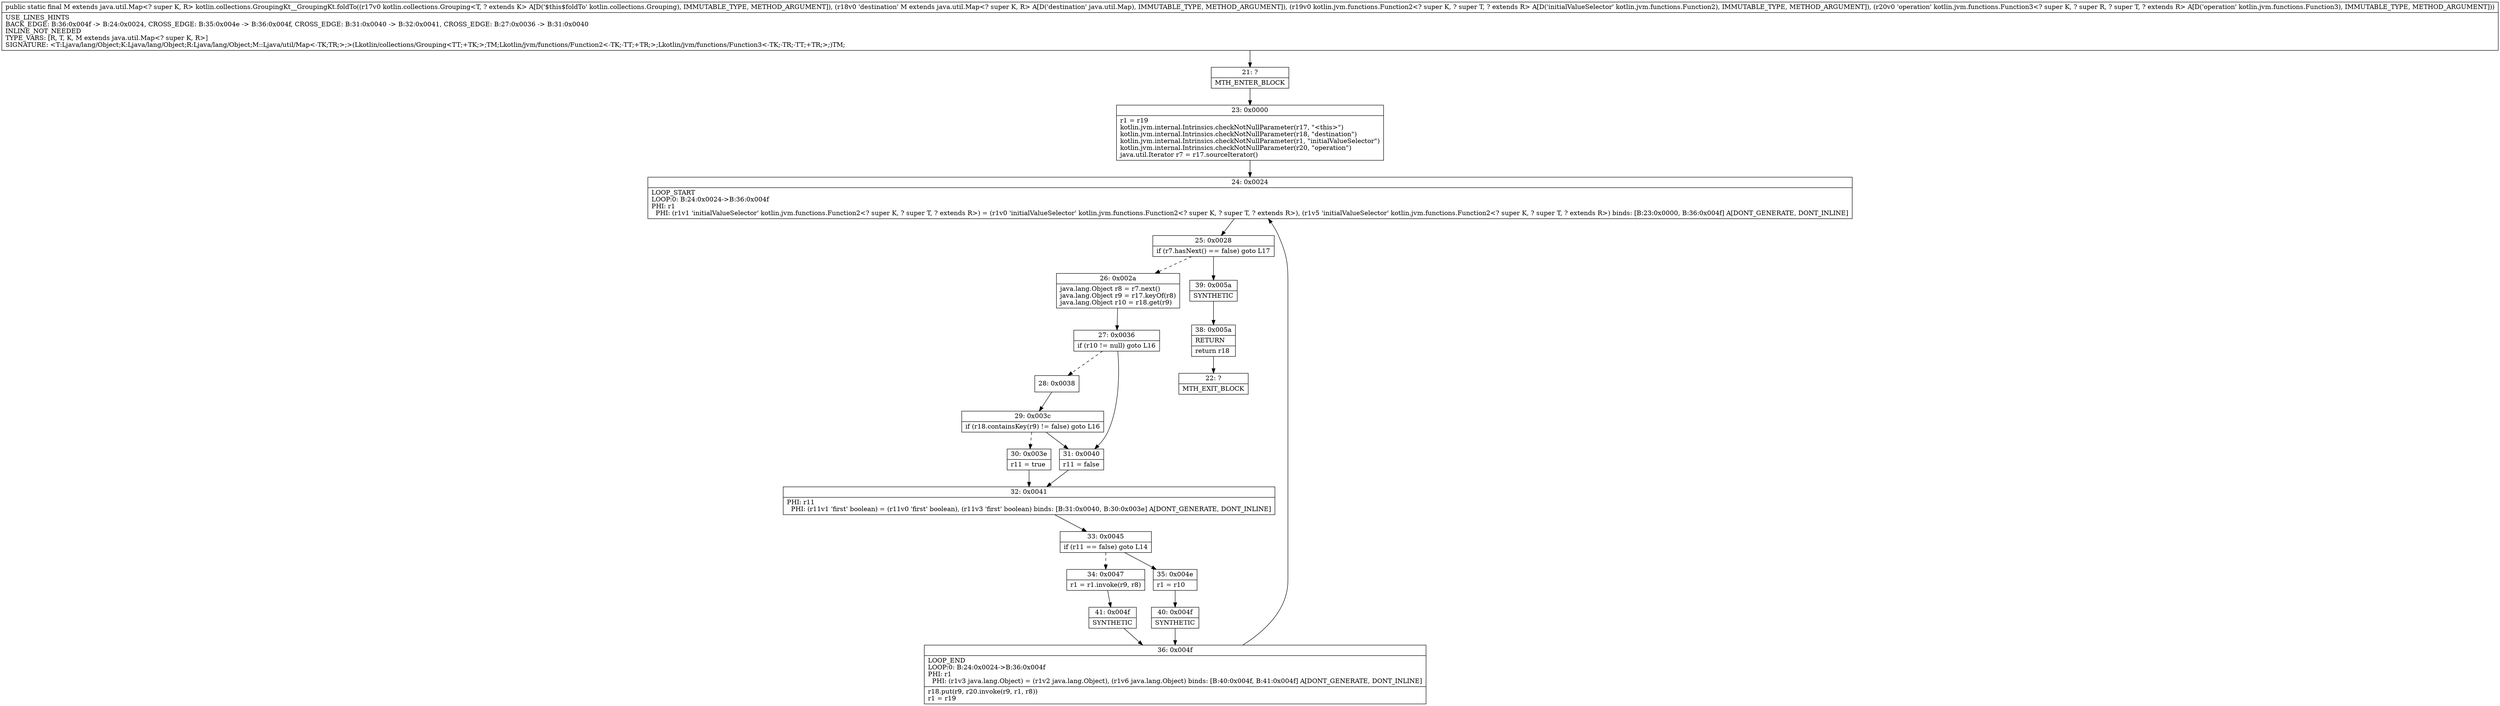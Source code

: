 digraph "CFG forkotlin.collections.GroupingKt__GroupingKt.foldTo(Lkotlin\/collections\/Grouping;Ljava\/util\/Map;Lkotlin\/jvm\/functions\/Function2;Lkotlin\/jvm\/functions\/Function3;)Ljava\/util\/Map;" {
Node_21 [shape=record,label="{21\:\ ?|MTH_ENTER_BLOCK\l}"];
Node_23 [shape=record,label="{23\:\ 0x0000|r1 = r19\lkotlin.jvm.internal.Intrinsics.checkNotNullParameter(r17, \"\<this\>\")\lkotlin.jvm.internal.Intrinsics.checkNotNullParameter(r18, \"destination\")\lkotlin.jvm.internal.Intrinsics.checkNotNullParameter(r1, \"initialValueSelector\")\lkotlin.jvm.internal.Intrinsics.checkNotNullParameter(r20, \"operation\")\ljava.util.Iterator r7 = r17.sourceIterator()\l}"];
Node_24 [shape=record,label="{24\:\ 0x0024|LOOP_START\lLOOP:0: B:24:0x0024\-\>B:36:0x004f\lPHI: r1 \l  PHI: (r1v1 'initialValueSelector' kotlin.jvm.functions.Function2\<? super K, ? super T, ? extends R\>) = (r1v0 'initialValueSelector' kotlin.jvm.functions.Function2\<? super K, ? super T, ? extends R\>), (r1v5 'initialValueSelector' kotlin.jvm.functions.Function2\<? super K, ? super T, ? extends R\>) binds: [B:23:0x0000, B:36:0x004f] A[DONT_GENERATE, DONT_INLINE]\l}"];
Node_25 [shape=record,label="{25\:\ 0x0028|if (r7.hasNext() == false) goto L17\l}"];
Node_26 [shape=record,label="{26\:\ 0x002a|java.lang.Object r8 = r7.next()\ljava.lang.Object r9 = r17.keyOf(r8)\ljava.lang.Object r10 = r18.get(r9)\l}"];
Node_27 [shape=record,label="{27\:\ 0x0036|if (r10 != null) goto L16\l}"];
Node_28 [shape=record,label="{28\:\ 0x0038}"];
Node_29 [shape=record,label="{29\:\ 0x003c|if (r18.containsKey(r9) != false) goto L16\l}"];
Node_30 [shape=record,label="{30\:\ 0x003e|r11 = true\l}"];
Node_32 [shape=record,label="{32\:\ 0x0041|PHI: r11 \l  PHI: (r11v1 'first' boolean) = (r11v0 'first' boolean), (r11v3 'first' boolean) binds: [B:31:0x0040, B:30:0x003e] A[DONT_GENERATE, DONT_INLINE]\l}"];
Node_33 [shape=record,label="{33\:\ 0x0045|if (r11 == false) goto L14\l}"];
Node_34 [shape=record,label="{34\:\ 0x0047|r1 = r1.invoke(r9, r8)\l}"];
Node_41 [shape=record,label="{41\:\ 0x004f|SYNTHETIC\l}"];
Node_36 [shape=record,label="{36\:\ 0x004f|LOOP_END\lLOOP:0: B:24:0x0024\-\>B:36:0x004f\lPHI: r1 \l  PHI: (r1v3 java.lang.Object) = (r1v2 java.lang.Object), (r1v6 java.lang.Object) binds: [B:40:0x004f, B:41:0x004f] A[DONT_GENERATE, DONT_INLINE]\l|r18.put(r9, r20.invoke(r9, r1, r8))\lr1 = r19\l}"];
Node_35 [shape=record,label="{35\:\ 0x004e|r1 = r10\l}"];
Node_40 [shape=record,label="{40\:\ 0x004f|SYNTHETIC\l}"];
Node_31 [shape=record,label="{31\:\ 0x0040|r11 = false\l}"];
Node_39 [shape=record,label="{39\:\ 0x005a|SYNTHETIC\l}"];
Node_38 [shape=record,label="{38\:\ 0x005a|RETURN\l|return r18\l}"];
Node_22 [shape=record,label="{22\:\ ?|MTH_EXIT_BLOCK\l}"];
MethodNode[shape=record,label="{public static final M extends java.util.Map\<? super K, R\> kotlin.collections.GroupingKt__GroupingKt.foldTo((r17v0 kotlin.collections.Grouping\<T, ? extends K\> A[D('$this$foldTo' kotlin.collections.Grouping), IMMUTABLE_TYPE, METHOD_ARGUMENT]), (r18v0 'destination' M extends java.util.Map\<? super K, R\> A[D('destination' java.util.Map), IMMUTABLE_TYPE, METHOD_ARGUMENT]), (r19v0 kotlin.jvm.functions.Function2\<? super K, ? super T, ? extends R\> A[D('initialValueSelector' kotlin.jvm.functions.Function2), IMMUTABLE_TYPE, METHOD_ARGUMENT]), (r20v0 'operation' kotlin.jvm.functions.Function3\<? super K, ? super R, ? super T, ? extends R\> A[D('operation' kotlin.jvm.functions.Function3), IMMUTABLE_TYPE, METHOD_ARGUMENT]))  | USE_LINES_HINTS\lBACK_EDGE: B:36:0x004f \-\> B:24:0x0024, CROSS_EDGE: B:35:0x004e \-\> B:36:0x004f, CROSS_EDGE: B:31:0x0040 \-\> B:32:0x0041, CROSS_EDGE: B:27:0x0036 \-\> B:31:0x0040\lINLINE_NOT_NEEDED\lTYPE_VARS: [R, T, K, M extends java.util.Map\<? super K, R\>]\lSIGNATURE: \<T:Ljava\/lang\/Object;K:Ljava\/lang\/Object;R:Ljava\/lang\/Object;M::Ljava\/util\/Map\<\-TK;TR;\>;\>(Lkotlin\/collections\/Grouping\<TT;+TK;\>;TM;Lkotlin\/jvm\/functions\/Function2\<\-TK;\-TT;+TR;\>;Lkotlin\/jvm\/functions\/Function3\<\-TK;\-TR;\-TT;+TR;\>;)TM;\l}"];
MethodNode -> Node_21;Node_21 -> Node_23;
Node_23 -> Node_24;
Node_24 -> Node_25;
Node_25 -> Node_26[style=dashed];
Node_25 -> Node_39;
Node_26 -> Node_27;
Node_27 -> Node_28[style=dashed];
Node_27 -> Node_31;
Node_28 -> Node_29;
Node_29 -> Node_30[style=dashed];
Node_29 -> Node_31;
Node_30 -> Node_32;
Node_32 -> Node_33;
Node_33 -> Node_34[style=dashed];
Node_33 -> Node_35;
Node_34 -> Node_41;
Node_41 -> Node_36;
Node_36 -> Node_24;
Node_35 -> Node_40;
Node_40 -> Node_36;
Node_31 -> Node_32;
Node_39 -> Node_38;
Node_38 -> Node_22;
}

